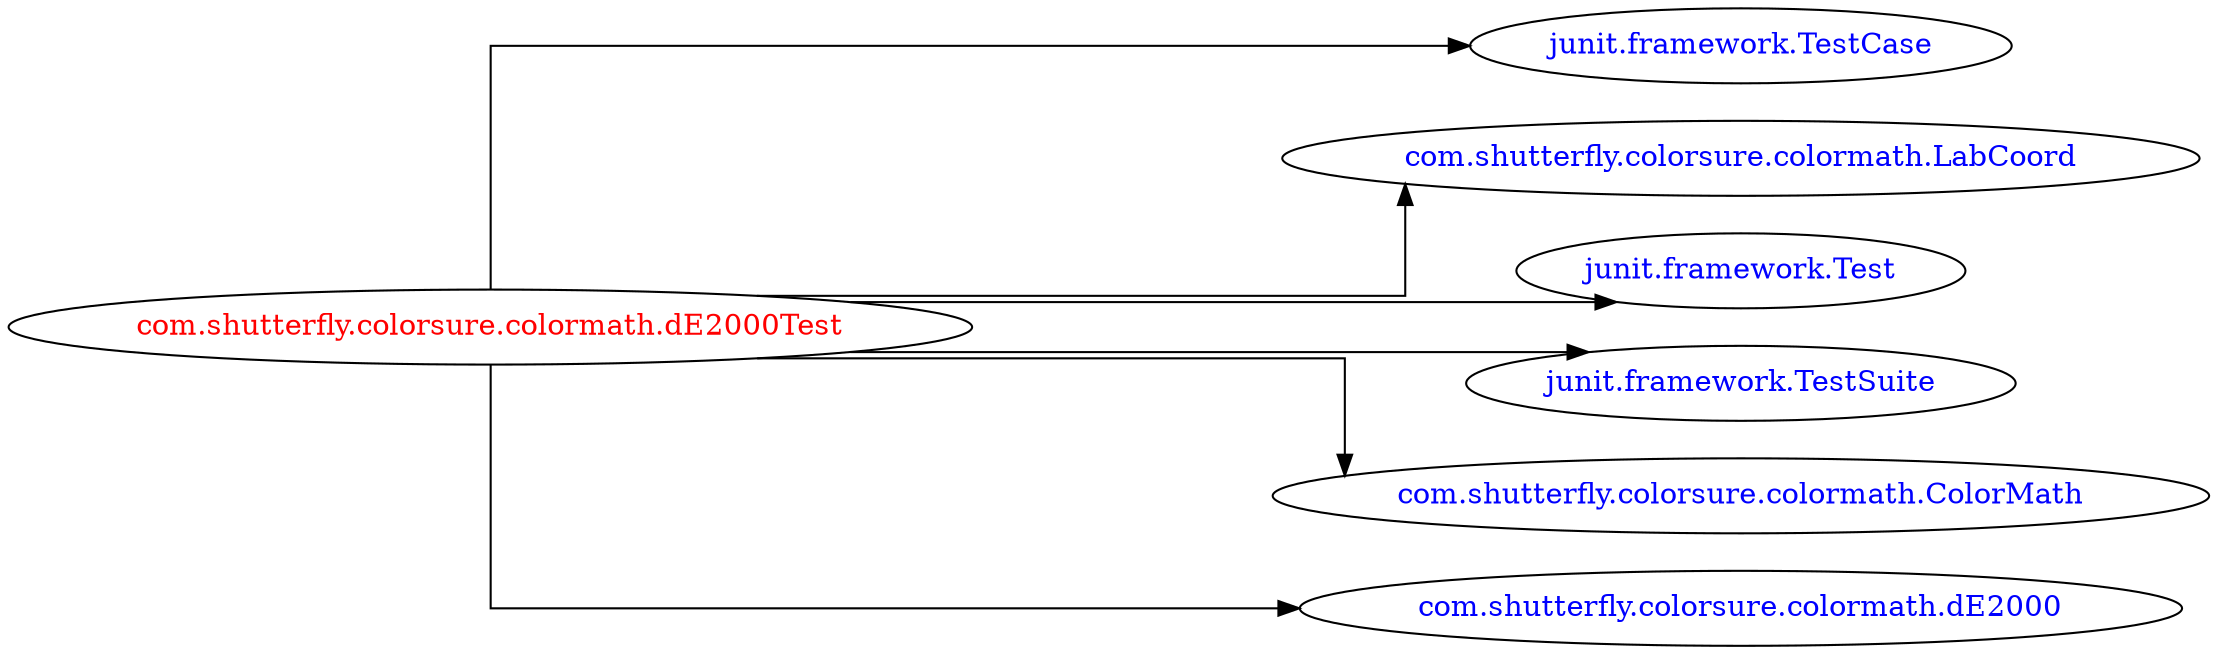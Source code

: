 digraph dependencyGraph {
 concentrate=true;
 ranksep="2.0";
 rankdir="LR"; 
 splines="ortho";
"com.shutterfly.colorsure.colormath.dE2000Test" [fontcolor="red"];
"junit.framework.TestCase" [ fontcolor="blue" ];
"com.shutterfly.colorsure.colormath.dE2000Test"->"junit.framework.TestCase";
"com.shutterfly.colorsure.colormath.LabCoord" [ fontcolor="blue" ];
"com.shutterfly.colorsure.colormath.dE2000Test"->"com.shutterfly.colorsure.colormath.LabCoord";
"junit.framework.Test" [ fontcolor="blue" ];
"com.shutterfly.colorsure.colormath.dE2000Test"->"junit.framework.Test";
"junit.framework.TestSuite" [ fontcolor="blue" ];
"com.shutterfly.colorsure.colormath.dE2000Test"->"junit.framework.TestSuite";
"com.shutterfly.colorsure.colormath.ColorMath" [ fontcolor="blue" ];
"com.shutterfly.colorsure.colormath.dE2000Test"->"com.shutterfly.colorsure.colormath.ColorMath";
"com.shutterfly.colorsure.colormath.dE2000" [ fontcolor="blue" ];
"com.shutterfly.colorsure.colormath.dE2000Test"->"com.shutterfly.colorsure.colormath.dE2000";
}
